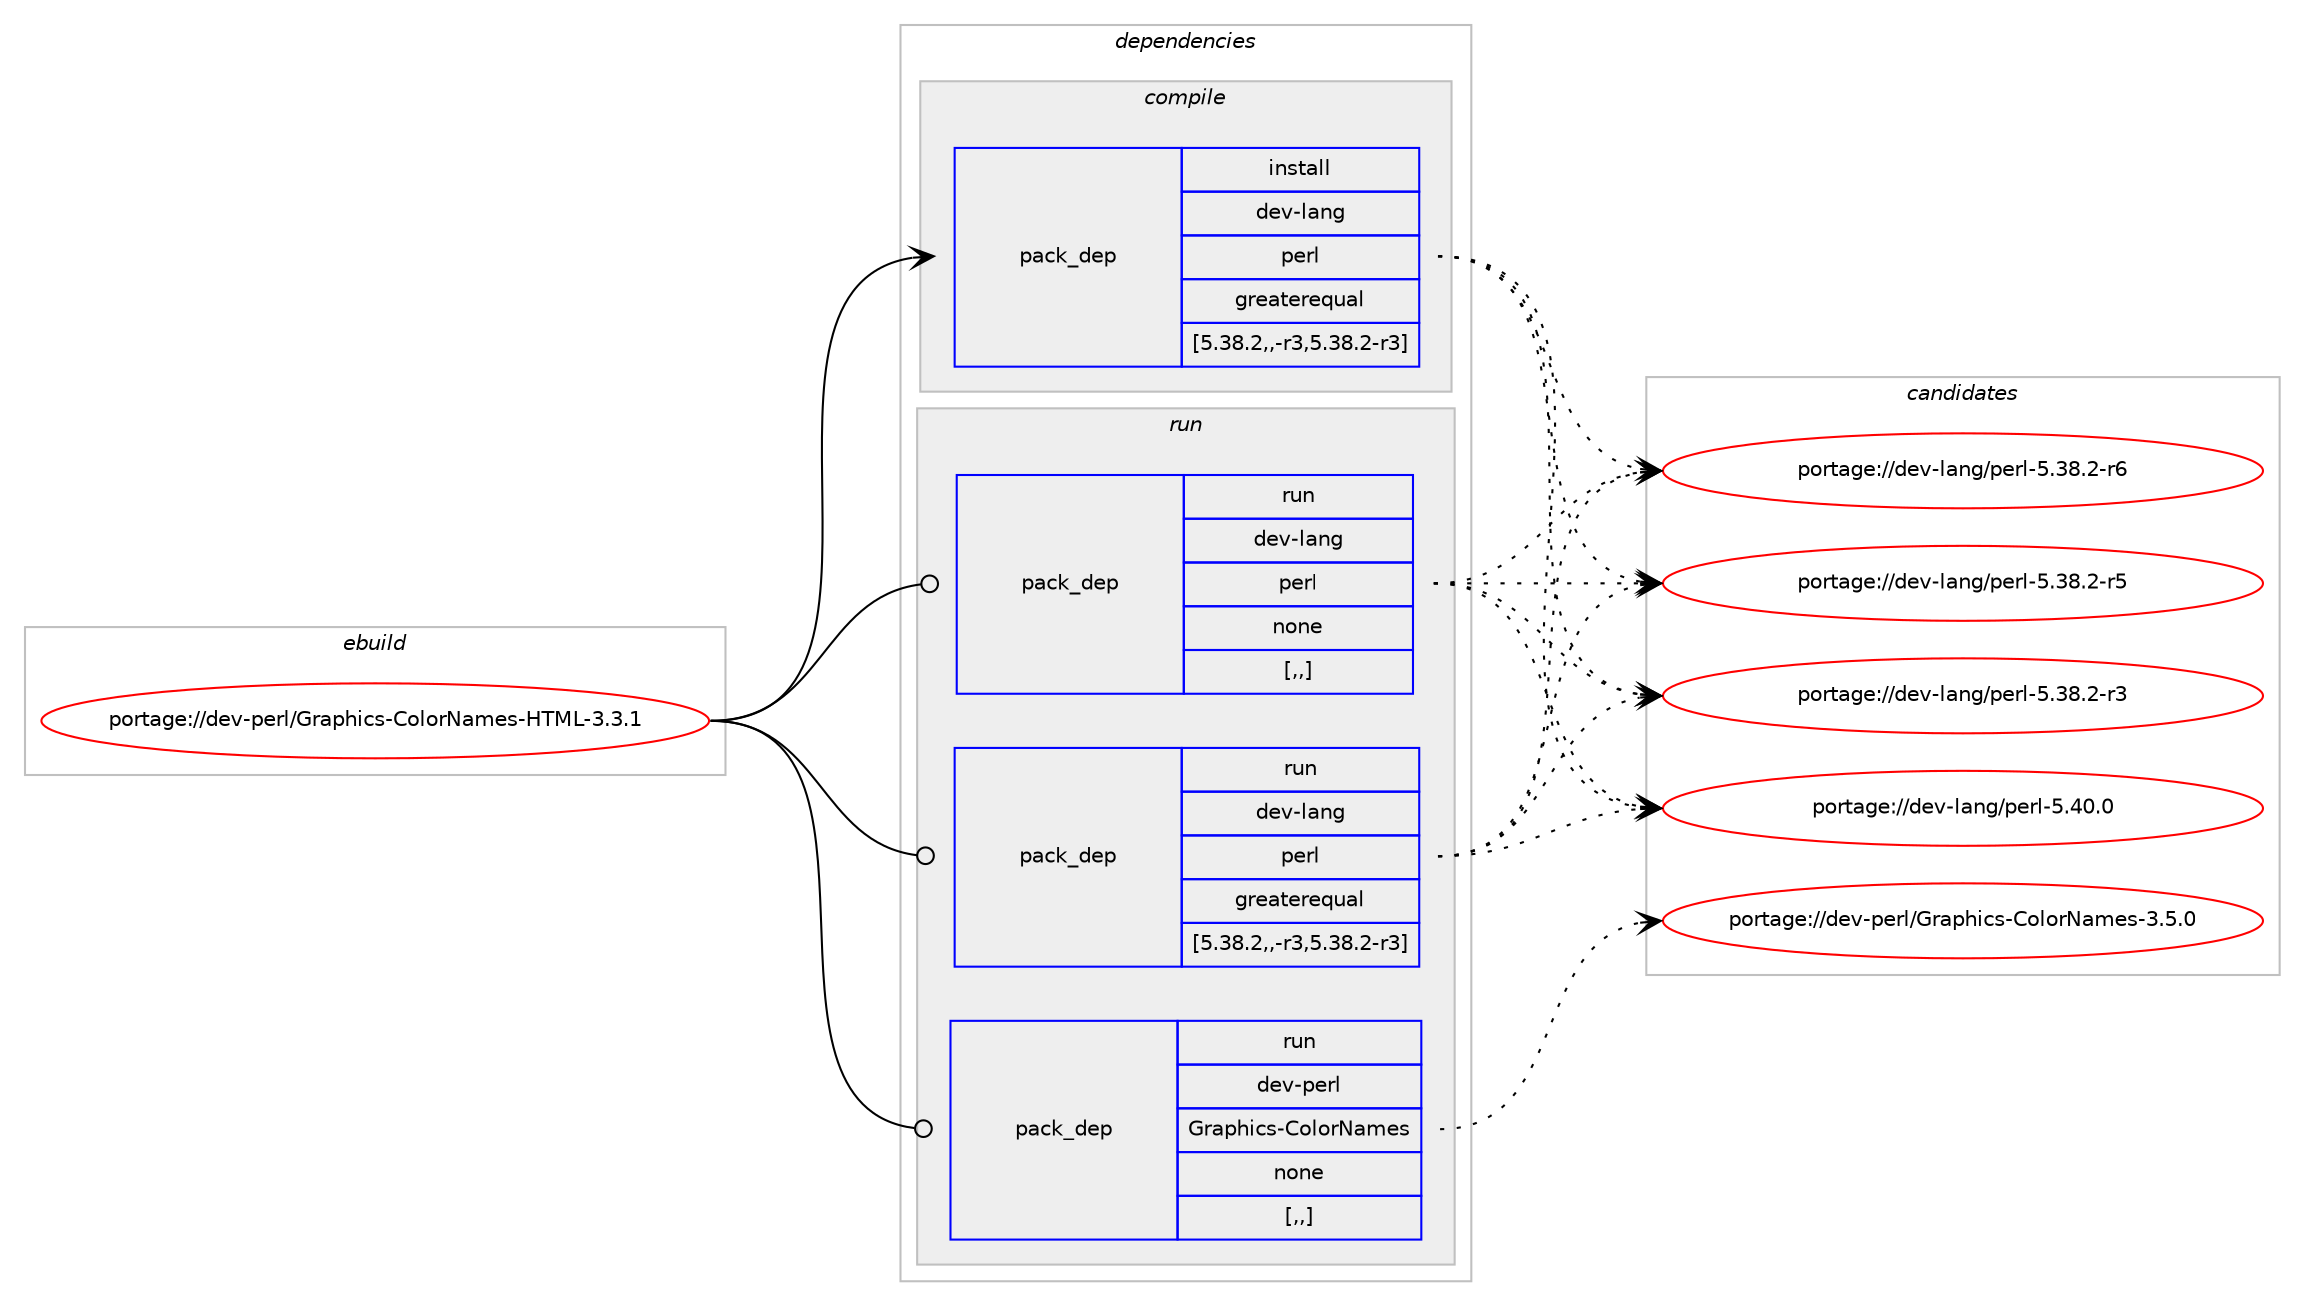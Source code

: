 digraph prolog {

# *************
# Graph options
# *************

newrank=true;
concentrate=true;
compound=true;
graph [rankdir=LR,fontname=Helvetica,fontsize=10,ranksep=1.5];#, ranksep=2.5, nodesep=0.2];
edge  [arrowhead=vee];
node  [fontname=Helvetica,fontsize=10];

# **********
# The ebuild
# **********

subgraph cluster_leftcol {
color=gray;
label=<<i>ebuild</i>>;
id [label="portage://dev-perl/Graphics-ColorNames-HTML-3.3.1", color=red, width=4, href="../dev-perl/Graphics-ColorNames-HTML-3.3.1.svg"];
}

# ****************
# The dependencies
# ****************

subgraph cluster_midcol {
color=gray;
label=<<i>dependencies</i>>;
subgraph cluster_compile {
fillcolor="#eeeeee";
style=filled;
label=<<i>compile</i>>;
subgraph pack100181 {
dependency131321 [label=<<TABLE BORDER="0" CELLBORDER="1" CELLSPACING="0" CELLPADDING="4" WIDTH="220"><TR><TD ROWSPAN="6" CELLPADDING="30">pack_dep</TD></TR><TR><TD WIDTH="110">install</TD></TR><TR><TD>dev-lang</TD></TR><TR><TD>perl</TD></TR><TR><TD>greaterequal</TD></TR><TR><TD>[5.38.2,,-r3,5.38.2-r3]</TD></TR></TABLE>>, shape=none, color=blue];
}
id:e -> dependency131321:w [weight=20,style="solid",arrowhead="vee"];
}
subgraph cluster_compileandrun {
fillcolor="#eeeeee";
style=filled;
label=<<i>compile and run</i>>;
}
subgraph cluster_run {
fillcolor="#eeeeee";
style=filled;
label=<<i>run</i>>;
subgraph pack100182 {
dependency131322 [label=<<TABLE BORDER="0" CELLBORDER="1" CELLSPACING="0" CELLPADDING="4" WIDTH="220"><TR><TD ROWSPAN="6" CELLPADDING="30">pack_dep</TD></TR><TR><TD WIDTH="110">run</TD></TR><TR><TD>dev-lang</TD></TR><TR><TD>perl</TD></TR><TR><TD>greaterequal</TD></TR><TR><TD>[5.38.2,,-r3,5.38.2-r3]</TD></TR></TABLE>>, shape=none, color=blue];
}
id:e -> dependency131322:w [weight=20,style="solid",arrowhead="odot"];
subgraph pack100183 {
dependency131323 [label=<<TABLE BORDER="0" CELLBORDER="1" CELLSPACING="0" CELLPADDING="4" WIDTH="220"><TR><TD ROWSPAN="6" CELLPADDING="30">pack_dep</TD></TR><TR><TD WIDTH="110">run</TD></TR><TR><TD>dev-lang</TD></TR><TR><TD>perl</TD></TR><TR><TD>none</TD></TR><TR><TD>[,,]</TD></TR></TABLE>>, shape=none, color=blue];
}
id:e -> dependency131323:w [weight=20,style="solid",arrowhead="odot"];
subgraph pack100184 {
dependency131324 [label=<<TABLE BORDER="0" CELLBORDER="1" CELLSPACING="0" CELLPADDING="4" WIDTH="220"><TR><TD ROWSPAN="6" CELLPADDING="30">pack_dep</TD></TR><TR><TD WIDTH="110">run</TD></TR><TR><TD>dev-perl</TD></TR><TR><TD>Graphics-ColorNames</TD></TR><TR><TD>none</TD></TR><TR><TD>[,,]</TD></TR></TABLE>>, shape=none, color=blue];
}
id:e -> dependency131324:w [weight=20,style="solid",arrowhead="odot"];
}
}

# **************
# The candidates
# **************

subgraph cluster_choices {
rank=same;
color=gray;
label=<<i>candidates</i>>;

subgraph choice100181 {
color=black;
nodesep=1;
choice10010111845108971101034711210111410845534652484648 [label="portage://dev-lang/perl-5.40.0", color=red, width=4,href="../dev-lang/perl-5.40.0.svg"];
choice100101118451089711010347112101114108455346515646504511454 [label="portage://dev-lang/perl-5.38.2-r6", color=red, width=4,href="../dev-lang/perl-5.38.2-r6.svg"];
choice100101118451089711010347112101114108455346515646504511453 [label="portage://dev-lang/perl-5.38.2-r5", color=red, width=4,href="../dev-lang/perl-5.38.2-r5.svg"];
choice100101118451089711010347112101114108455346515646504511451 [label="portage://dev-lang/perl-5.38.2-r3", color=red, width=4,href="../dev-lang/perl-5.38.2-r3.svg"];
dependency131321:e -> choice10010111845108971101034711210111410845534652484648:w [style=dotted,weight="100"];
dependency131321:e -> choice100101118451089711010347112101114108455346515646504511454:w [style=dotted,weight="100"];
dependency131321:e -> choice100101118451089711010347112101114108455346515646504511453:w [style=dotted,weight="100"];
dependency131321:e -> choice100101118451089711010347112101114108455346515646504511451:w [style=dotted,weight="100"];
}
subgraph choice100182 {
color=black;
nodesep=1;
choice10010111845108971101034711210111410845534652484648 [label="portage://dev-lang/perl-5.40.0", color=red, width=4,href="../dev-lang/perl-5.40.0.svg"];
choice100101118451089711010347112101114108455346515646504511454 [label="portage://dev-lang/perl-5.38.2-r6", color=red, width=4,href="../dev-lang/perl-5.38.2-r6.svg"];
choice100101118451089711010347112101114108455346515646504511453 [label="portage://dev-lang/perl-5.38.2-r5", color=red, width=4,href="../dev-lang/perl-5.38.2-r5.svg"];
choice100101118451089711010347112101114108455346515646504511451 [label="portage://dev-lang/perl-5.38.2-r3", color=red, width=4,href="../dev-lang/perl-5.38.2-r3.svg"];
dependency131322:e -> choice10010111845108971101034711210111410845534652484648:w [style=dotted,weight="100"];
dependency131322:e -> choice100101118451089711010347112101114108455346515646504511454:w [style=dotted,weight="100"];
dependency131322:e -> choice100101118451089711010347112101114108455346515646504511453:w [style=dotted,weight="100"];
dependency131322:e -> choice100101118451089711010347112101114108455346515646504511451:w [style=dotted,weight="100"];
}
subgraph choice100183 {
color=black;
nodesep=1;
choice10010111845108971101034711210111410845534652484648 [label="portage://dev-lang/perl-5.40.0", color=red, width=4,href="../dev-lang/perl-5.40.0.svg"];
choice100101118451089711010347112101114108455346515646504511454 [label="portage://dev-lang/perl-5.38.2-r6", color=red, width=4,href="../dev-lang/perl-5.38.2-r6.svg"];
choice100101118451089711010347112101114108455346515646504511453 [label="portage://dev-lang/perl-5.38.2-r5", color=red, width=4,href="../dev-lang/perl-5.38.2-r5.svg"];
choice100101118451089711010347112101114108455346515646504511451 [label="portage://dev-lang/perl-5.38.2-r3", color=red, width=4,href="../dev-lang/perl-5.38.2-r3.svg"];
dependency131323:e -> choice10010111845108971101034711210111410845534652484648:w [style=dotted,weight="100"];
dependency131323:e -> choice100101118451089711010347112101114108455346515646504511454:w [style=dotted,weight="100"];
dependency131323:e -> choice100101118451089711010347112101114108455346515646504511453:w [style=dotted,weight="100"];
dependency131323:e -> choice100101118451089711010347112101114108455346515646504511451:w [style=dotted,weight="100"];
}
subgraph choice100184 {
color=black;
nodesep=1;
choice100101118451121011141084771114971121041059911545671111081111147897109101115455146534648 [label="portage://dev-perl/Graphics-ColorNames-3.5.0", color=red, width=4,href="../dev-perl/Graphics-ColorNames-3.5.0.svg"];
dependency131324:e -> choice100101118451121011141084771114971121041059911545671111081111147897109101115455146534648:w [style=dotted,weight="100"];
}
}

}

